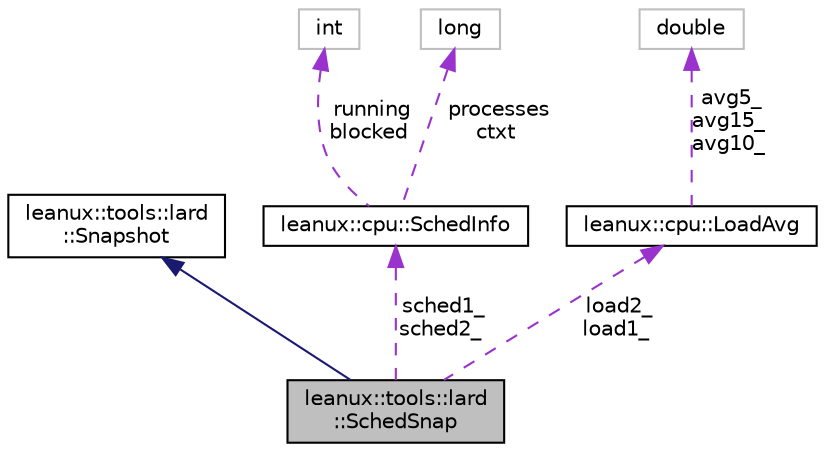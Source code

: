 digraph "leanux::tools::lard::SchedSnap"
{
 // LATEX_PDF_SIZE
  bgcolor="transparent";
  edge [fontname="Helvetica",fontsize="10",labelfontname="Helvetica",labelfontsize="10"];
  node [fontname="Helvetica",fontsize="10",shape=record];
  Node1 [label="leanux::tools::lard\l::SchedSnap",height=0.2,width=0.4,color="black", fillcolor="grey75", style="filled", fontcolor="black",tooltip=" "];
  Node2 -> Node1 [dir="back",color="midnightblue",fontsize="10",style="solid",fontname="Helvetica"];
  Node2 [label="leanux::tools::lard\l::Snapshot",height=0.2,width=0.4,color="black",URL="$classleanux_1_1tools_1_1lard_1_1Snapshot.html",tooltip=" "];
  Node3 -> Node1 [dir="back",color="darkorchid3",fontsize="10",style="dashed",label=" sched1_\nsched2_" ,fontname="Helvetica"];
  Node3 [label="leanux::cpu::SchedInfo",height=0.2,width=0.4,color="black",URL="$namespaceleanux_1_1cpu.html#structleanux_1_1cpu_1_1SchedInfo",tooltip="CPU scheduler info."];
  Node4 -> Node3 [dir="back",color="darkorchid3",fontsize="10",style="dashed",label=" running\nblocked" ,fontname="Helvetica"];
  Node4 [label="int",height=0.2,width=0.4,color="grey75",tooltip=" "];
  Node5 -> Node3 [dir="back",color="darkorchid3",fontsize="10",style="dashed",label=" processes\nctxt" ,fontname="Helvetica"];
  Node5 [label="long",height=0.2,width=0.4,color="grey75",tooltip=" "];
  Node6 -> Node1 [dir="back",color="darkorchid3",fontsize="10",style="dashed",label=" load2_\nload1_" ,fontname="Helvetica"];
  Node6 [label="leanux::cpu::LoadAvg",height=0.2,width=0.4,color="black",URL="$namespaceleanux_1_1cpu.html#structleanux_1_1cpu_1_1LoadAvg",tooltip="System load average - the average number of processes on the run queue."];
  Node7 -> Node6 [dir="back",color="darkorchid3",fontsize="10",style="dashed",label=" avg5_\navg15_\navg10_" ,fontname="Helvetica"];
  Node7 [label="double",height=0.2,width=0.4,color="grey75",tooltip=" "];
}
